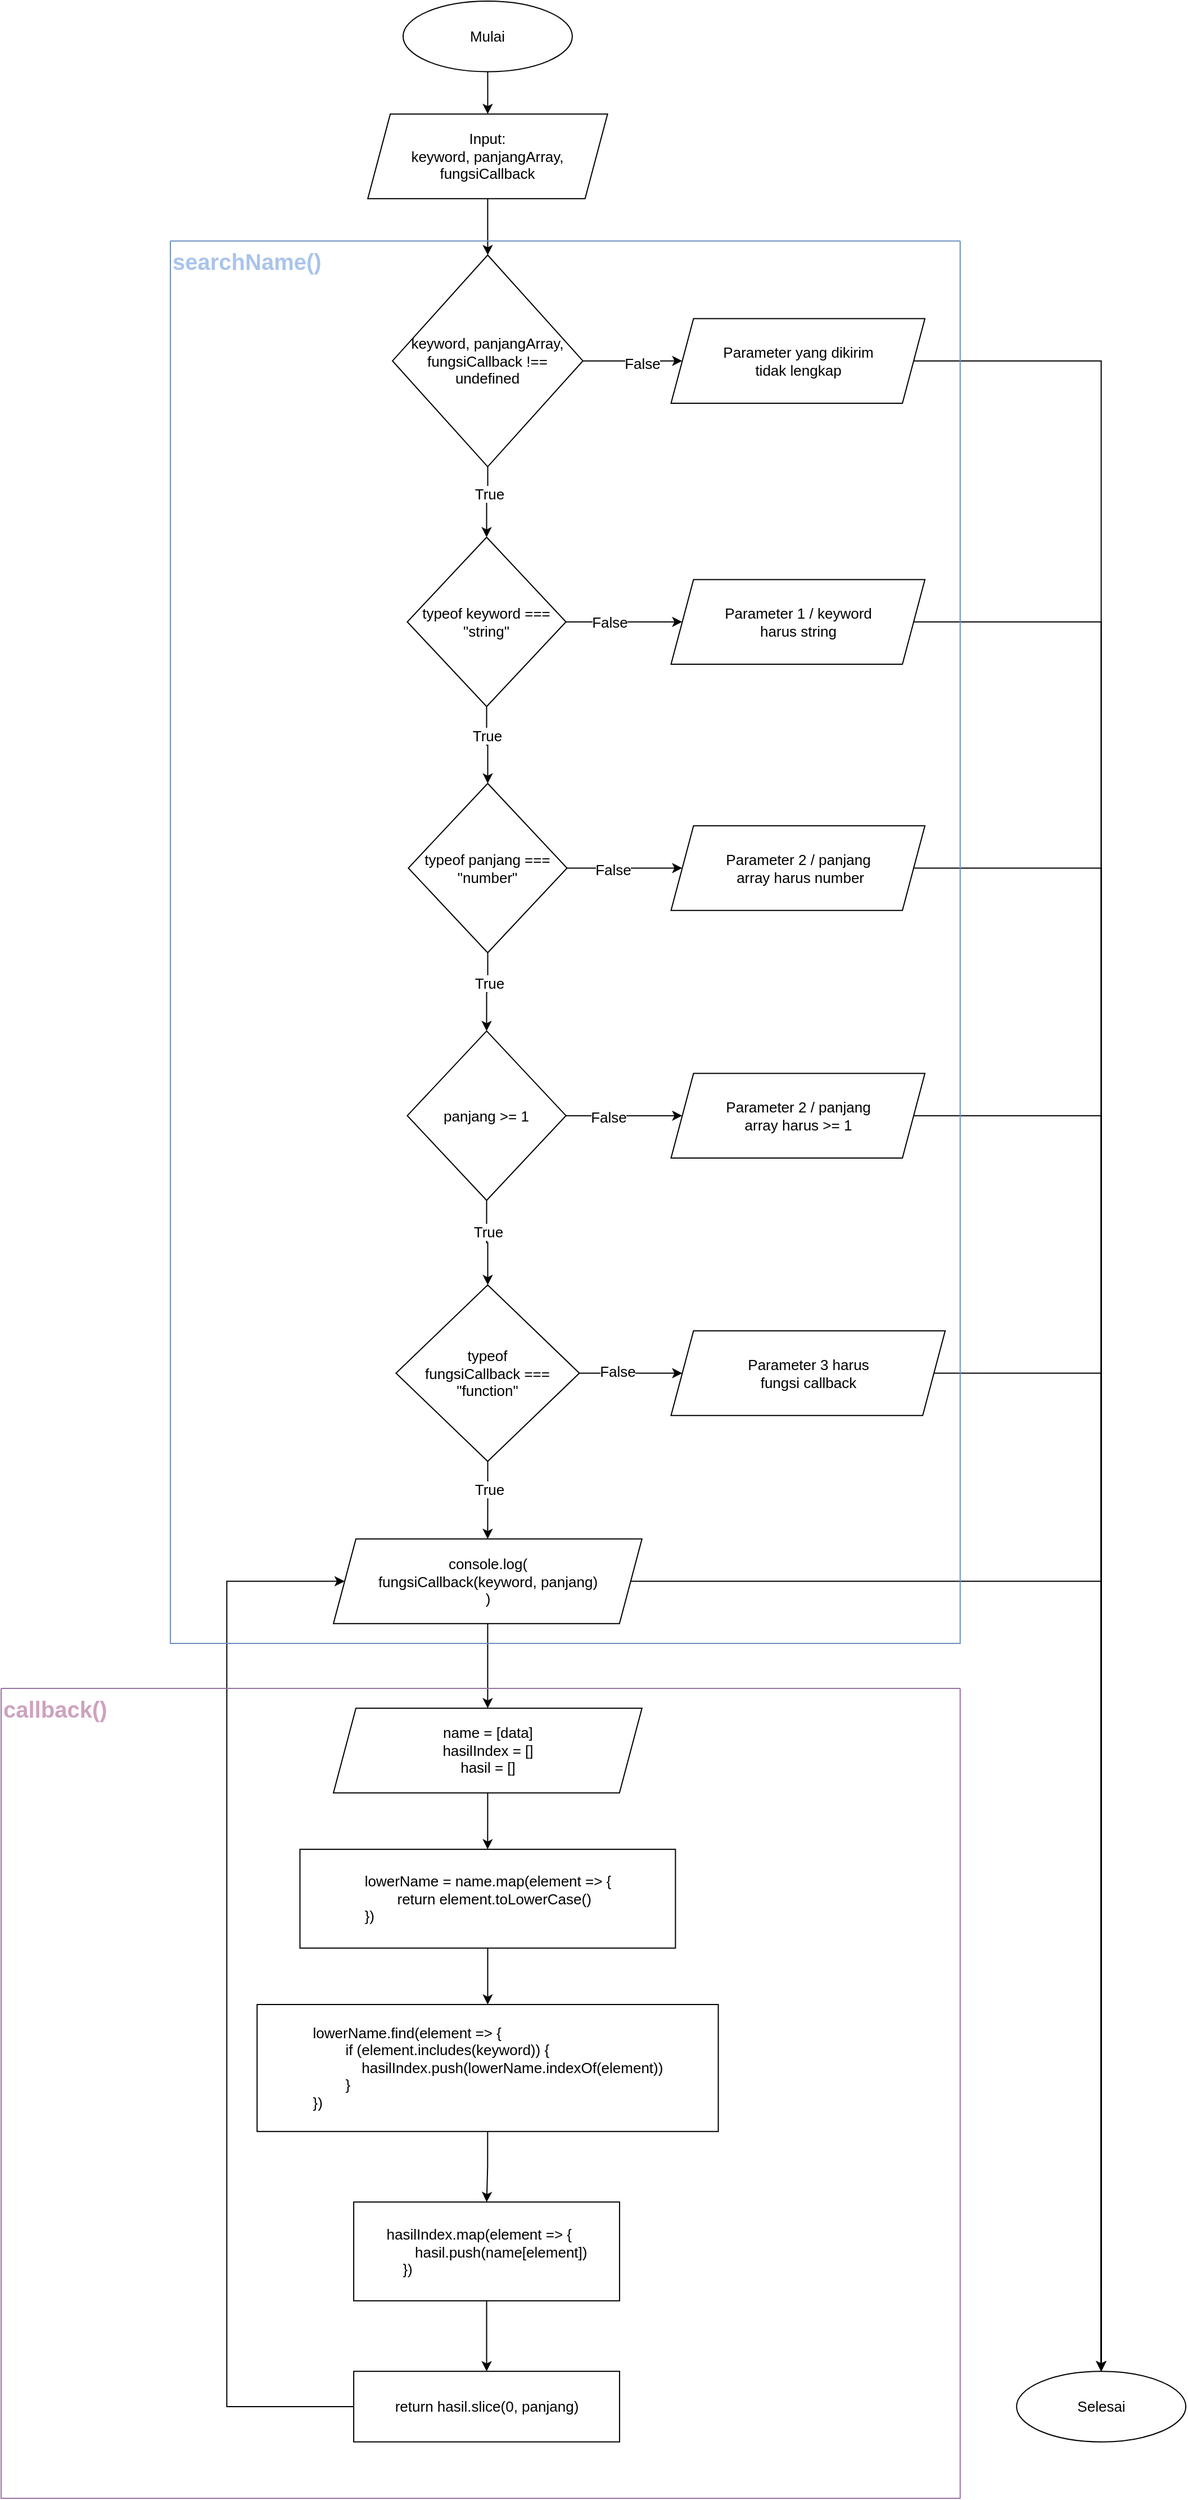 <mxfile version="19.0.0" type="device" pages="2"><diagram id="DayuyQ9ByThdvvIWZ6fd" name="Nomor 2"><mxGraphModel dx="1984" dy="632" grid="1" gridSize="10" guides="1" tooltips="1" connect="1" arrows="1" fold="1" page="1" pageScale="1" pageWidth="827" pageHeight="1169" math="0" shadow="0"><root><mxCell id="0"/><mxCell id="1" parent="0"/><mxCell id="Bf1DfDwuJEUKkJ63D54r-1" value="" style="group" vertex="1" connectable="0" parent="1"><mxGeometry x="-470" y="60" width="1053.56" height="2220" as="geometry"/></mxCell><mxCell id="AdH6UabaqpRHprRRO6tG-1" value="&lt;font style=&quot;font-size: 13px;&quot;&gt;Mulai&lt;/font&gt;" style="ellipse;whiteSpace=wrap;html=1;" parent="Bf1DfDwuJEUKkJ63D54r-1" vertex="1"><mxGeometry x="357.458" width="150.509" height="62.712" as="geometry"/></mxCell><mxCell id="oTrrwY2YBF57zT7VZL6C-1" value="&lt;font style=&quot;font-size: 13px;&quot;&gt;Input:&lt;br&gt;keyword, panjangArray, fungsiCallback&lt;/font&gt;" style="shape=parallelogram;perimeter=parallelogramPerimeter;whiteSpace=wrap;html=1;fixedSize=1;" vertex="1" parent="Bf1DfDwuJEUKkJ63D54r-1"><mxGeometry x="326.102" y="100.339" width="213.22" height="75.254" as="geometry"/></mxCell><mxCell id="oTrrwY2YBF57zT7VZL6C-2" style="edgeStyle=orthogonalEdgeStyle;rounded=0;orthogonalLoop=1;jettySize=auto;html=1;fontSize=13;" edge="1" parent="Bf1DfDwuJEUKkJ63D54r-1" source="AdH6UabaqpRHprRRO6tG-1" target="oTrrwY2YBF57zT7VZL6C-1"><mxGeometry relative="1" as="geometry"/></mxCell><mxCell id="oTrrwY2YBF57zT7VZL6C-3" value="&lt;span style=&quot;&quot;&gt;keyword, panjangArray, fungsiCallback !== undefined&lt;/span&gt;" style="rhombus;whiteSpace=wrap;html=1;fontSize=13;" vertex="1" parent="Bf1DfDwuJEUKkJ63D54r-1"><mxGeometry x="348.051" y="225.763" width="169.322" height="188.136" as="geometry"/></mxCell><mxCell id="oTrrwY2YBF57zT7VZL6C-4" style="edgeStyle=orthogonalEdgeStyle;rounded=0;orthogonalLoop=1;jettySize=auto;html=1;fontSize=13;" edge="1" parent="Bf1DfDwuJEUKkJ63D54r-1" source="oTrrwY2YBF57zT7VZL6C-1" target="oTrrwY2YBF57zT7VZL6C-3"><mxGeometry relative="1" as="geometry"/></mxCell><mxCell id="oTrrwY2YBF57zT7VZL6C-6" value="typeof keyword === &quot;string&quot;" style="rhombus;whiteSpace=wrap;html=1;fontSize=13;" vertex="1" parent="Bf1DfDwuJEUKkJ63D54r-1"><mxGeometry x="361.221" y="476.61" width="141.102" height="150.508" as="geometry"/></mxCell><mxCell id="oTrrwY2YBF57zT7VZL6C-10" style="edgeStyle=orthogonalEdgeStyle;rounded=0;orthogonalLoop=1;jettySize=auto;html=1;fontSize=13;" edge="1" parent="Bf1DfDwuJEUKkJ63D54r-1" source="oTrrwY2YBF57zT7VZL6C-3" target="oTrrwY2YBF57zT7VZL6C-6"><mxGeometry relative="1" as="geometry"/></mxCell><mxCell id="oTrrwY2YBF57zT7VZL6C-11" value="True" style="edgeLabel;html=1;align=center;verticalAlign=middle;resizable=0;points=[];fontSize=13;" vertex="1" connectable="0" parent="oTrrwY2YBF57zT7VZL6C-10"><mxGeometry x="-0.252" y="1" relative="1" as="geometry"><mxPoint as="offset"/></mxGeometry></mxCell><mxCell id="oTrrwY2YBF57zT7VZL6C-13" value="&lt;span style=&quot;font-size: 13px;&quot;&gt;Parameter yang dikirim&lt;br&gt;tidak lengkap&lt;/span&gt;" style="shape=parallelogram;perimeter=parallelogramPerimeter;whiteSpace=wrap;html=1;fixedSize=1;" vertex="1" parent="Bf1DfDwuJEUKkJ63D54r-1"><mxGeometry x="595.763" y="282.203" width="225.763" height="75.254" as="geometry"/></mxCell><mxCell id="oTrrwY2YBF57zT7VZL6C-33" style="edgeStyle=orthogonalEdgeStyle;rounded=0;orthogonalLoop=1;jettySize=auto;html=1;fontSize=13;" edge="1" parent="Bf1DfDwuJEUKkJ63D54r-1" source="oTrrwY2YBF57zT7VZL6C-3" target="oTrrwY2YBF57zT7VZL6C-13"><mxGeometry relative="1" as="geometry"/></mxCell><mxCell id="oTrrwY2YBF57zT7VZL6C-34" value="False" style="edgeLabel;html=1;align=center;verticalAlign=middle;resizable=0;points=[];fontSize=13;" vertex="1" connectable="0" parent="oTrrwY2YBF57zT7VZL6C-33"><mxGeometry x="0.173" y="-2" relative="1" as="geometry"><mxPoint as="offset"/></mxGeometry></mxCell><mxCell id="oTrrwY2YBF57zT7VZL6C-14" value="typeof panjang === &quot;number&quot;" style="rhombus;whiteSpace=wrap;html=1;fontSize=13;" vertex="1" parent="Bf1DfDwuJEUKkJ63D54r-1"><mxGeometry x="362.161" y="695.475" width="141.102" height="150.508" as="geometry"/></mxCell><mxCell id="oTrrwY2YBF57zT7VZL6C-15" style="edgeStyle=orthogonalEdgeStyle;rounded=0;orthogonalLoop=1;jettySize=auto;html=1;fontSize=13;" edge="1" parent="Bf1DfDwuJEUKkJ63D54r-1" source="oTrrwY2YBF57zT7VZL6C-6" target="oTrrwY2YBF57zT7VZL6C-14"><mxGeometry relative="1" as="geometry"/></mxCell><mxCell id="oTrrwY2YBF57zT7VZL6C-18" value="True" style="edgeLabel;html=1;align=center;verticalAlign=middle;resizable=0;points=[];fontSize=13;" vertex="1" connectable="0" parent="oTrrwY2YBF57zT7VZL6C-15"><mxGeometry x="-0.251" relative="1" as="geometry"><mxPoint as="offset"/></mxGeometry></mxCell><mxCell id="oTrrwY2YBF57zT7VZL6C-16" value="panjang &amp;gt;= 1" style="rhombus;whiteSpace=wrap;html=1;fontSize=13;" vertex="1" parent="Bf1DfDwuJEUKkJ63D54r-1"><mxGeometry x="361.221" y="915.593" width="141.102" height="150.508" as="geometry"/></mxCell><mxCell id="oTrrwY2YBF57zT7VZL6C-17" style="edgeStyle=orthogonalEdgeStyle;rounded=0;orthogonalLoop=1;jettySize=auto;html=1;fontSize=13;" edge="1" parent="Bf1DfDwuJEUKkJ63D54r-1" source="oTrrwY2YBF57zT7VZL6C-14" target="oTrrwY2YBF57zT7VZL6C-16"><mxGeometry relative="1" as="geometry"/></mxCell><mxCell id="oTrrwY2YBF57zT7VZL6C-19" value="True" style="edgeLabel;html=1;align=center;verticalAlign=middle;resizable=0;points=[];fontSize=13;" vertex="1" connectable="0" parent="oTrrwY2YBF57zT7VZL6C-17"><mxGeometry x="-0.25" y="1" relative="1" as="geometry"><mxPoint as="offset"/></mxGeometry></mxCell><mxCell id="oTrrwY2YBF57zT7VZL6C-20" value="typeof&lt;br&gt;fungsiCallback === &lt;br&gt;&quot;function&quot;" style="rhombus;whiteSpace=wrap;html=1;fontSize=13;" vertex="1" parent="Bf1DfDwuJEUKkJ63D54r-1"><mxGeometry x="351.187" y="1141.356" width="163.051" height="156.78" as="geometry"/></mxCell><mxCell id="oTrrwY2YBF57zT7VZL6C-21" style="edgeStyle=orthogonalEdgeStyle;rounded=0;orthogonalLoop=1;jettySize=auto;html=1;fontSize=13;" edge="1" parent="Bf1DfDwuJEUKkJ63D54r-1" source="oTrrwY2YBF57zT7VZL6C-16" target="oTrrwY2YBF57zT7VZL6C-20"><mxGeometry relative="1" as="geometry"/></mxCell><mxCell id="oTrrwY2YBF57zT7VZL6C-22" value="True" style="edgeLabel;html=1;align=center;verticalAlign=middle;resizable=0;points=[];fontSize=13;" vertex="1" connectable="0" parent="oTrrwY2YBF57zT7VZL6C-21"><mxGeometry x="-0.264" y="1" relative="1" as="geometry"><mxPoint as="offset"/></mxGeometry></mxCell><mxCell id="oTrrwY2YBF57zT7VZL6C-23" value="&lt;span style=&quot;font-size: 13px;&quot;&gt;Parameter 1 / keyword&lt;br&gt;harus string&lt;/span&gt;" style="shape=parallelogram;perimeter=parallelogramPerimeter;whiteSpace=wrap;html=1;fixedSize=1;" vertex="1" parent="Bf1DfDwuJEUKkJ63D54r-1"><mxGeometry x="595.763" y="514.237" width="225.763" height="75.254" as="geometry"/></mxCell><mxCell id="oTrrwY2YBF57zT7VZL6C-24" style="edgeStyle=orthogonalEdgeStyle;rounded=0;orthogonalLoop=1;jettySize=auto;html=1;entryX=0;entryY=0.5;entryDx=0;entryDy=0;fontSize=13;" edge="1" parent="Bf1DfDwuJEUKkJ63D54r-1" source="oTrrwY2YBF57zT7VZL6C-6" target="oTrrwY2YBF57zT7VZL6C-23"><mxGeometry relative="1" as="geometry"/></mxCell><mxCell id="oTrrwY2YBF57zT7VZL6C-29" value="False" style="edgeLabel;html=1;align=center;verticalAlign=middle;resizable=0;points=[];fontSize=13;" vertex="1" connectable="0" parent="oTrrwY2YBF57zT7VZL6C-24"><mxGeometry x="-0.256" relative="1" as="geometry"><mxPoint as="offset"/></mxGeometry></mxCell><mxCell id="oTrrwY2YBF57zT7VZL6C-25" value="&lt;span style=&quot;font-size: 13px;&quot;&gt;Parameter 2 / panjang&lt;br&gt;&amp;nbsp;array harus number&lt;/span&gt;" style="shape=parallelogram;perimeter=parallelogramPerimeter;whiteSpace=wrap;html=1;fixedSize=1;" vertex="1" parent="Bf1DfDwuJEUKkJ63D54r-1"><mxGeometry x="595.763" y="733.102" width="225.763" height="75.254" as="geometry"/></mxCell><mxCell id="oTrrwY2YBF57zT7VZL6C-26" style="edgeStyle=orthogonalEdgeStyle;rounded=0;orthogonalLoop=1;jettySize=auto;html=1;fontSize=13;" edge="1" parent="Bf1DfDwuJEUKkJ63D54r-1" source="oTrrwY2YBF57zT7VZL6C-14" target="oTrrwY2YBF57zT7VZL6C-25"><mxGeometry relative="1" as="geometry"/></mxCell><mxCell id="oTrrwY2YBF57zT7VZL6C-30" value="False" style="edgeLabel;html=1;align=center;verticalAlign=middle;resizable=0;points=[];fontSize=13;" vertex="1" connectable="0" parent="oTrrwY2YBF57zT7VZL6C-26"><mxGeometry x="-0.221" y="-1" relative="1" as="geometry"><mxPoint as="offset"/></mxGeometry></mxCell><mxCell id="oTrrwY2YBF57zT7VZL6C-27" value="&lt;span style=&quot;font-size: 13px;&quot;&gt;Parameter 2 / panjang &lt;br&gt;array harus &amp;gt;= 1&lt;/span&gt;" style="shape=parallelogram;perimeter=parallelogramPerimeter;whiteSpace=wrap;html=1;fixedSize=1;" vertex="1" parent="Bf1DfDwuJEUKkJ63D54r-1"><mxGeometry x="595.763" y="953.22" width="225.763" height="75.254" as="geometry"/></mxCell><mxCell id="oTrrwY2YBF57zT7VZL6C-28" style="edgeStyle=orthogonalEdgeStyle;rounded=0;orthogonalLoop=1;jettySize=auto;html=1;fontSize=13;" edge="1" parent="Bf1DfDwuJEUKkJ63D54r-1" source="oTrrwY2YBF57zT7VZL6C-16" target="oTrrwY2YBF57zT7VZL6C-27"><mxGeometry relative="1" as="geometry"/></mxCell><mxCell id="oTrrwY2YBF57zT7VZL6C-31" value="False" style="edgeLabel;html=1;align=center;verticalAlign=middle;resizable=0;points=[];fontSize=13;" vertex="1" connectable="0" parent="oTrrwY2YBF57zT7VZL6C-28"><mxGeometry x="-0.273" y="-1" relative="1" as="geometry"><mxPoint as="offset"/></mxGeometry></mxCell><mxCell id="oTrrwY2YBF57zT7VZL6C-47" value="&lt;span style=&quot;font-size: 13px;&quot;&gt;Parameter 3 harus &lt;br&gt;fungsi callback&lt;/span&gt;" style="shape=parallelogram;perimeter=parallelogramPerimeter;whiteSpace=wrap;html=1;fixedSize=1;" vertex="1" parent="Bf1DfDwuJEUKkJ63D54r-1"><mxGeometry x="595.763" y="1182.119" width="243.786" height="75.254" as="geometry"/></mxCell><mxCell id="oTrrwY2YBF57zT7VZL6C-50" style="edgeStyle=orthogonalEdgeStyle;rounded=0;orthogonalLoop=1;jettySize=auto;html=1;fontSize=20;fontColor=#A9C4EB;endArrow=classic;endFill=1;strokeWidth=1;" edge="1" parent="Bf1DfDwuJEUKkJ63D54r-1" source="oTrrwY2YBF57zT7VZL6C-20" target="oTrrwY2YBF57zT7VZL6C-47"><mxGeometry relative="1" as="geometry"/></mxCell><mxCell id="oTrrwY2YBF57zT7VZL6C-53" value="False" style="edgeLabel;html=1;align=center;verticalAlign=middle;resizable=0;points=[];fontSize=13;fontColor=#000000;" vertex="1" connectable="0" parent="oTrrwY2YBF57zT7VZL6C-50"><mxGeometry x="-0.253" y="2" relative="1" as="geometry"><mxPoint as="offset"/></mxGeometry></mxCell><mxCell id="oTrrwY2YBF57zT7VZL6C-51" value="&lt;span style=&quot;font-size: 13px;&quot;&gt;name = [data]&lt;br&gt;hasilIndex = []&lt;br&gt;hasil = []&lt;br&gt;&lt;/span&gt;" style="shape=parallelogram;perimeter=parallelogramPerimeter;whiteSpace=wrap;html=1;fixedSize=1;" vertex="1" parent="Bf1DfDwuJEUKkJ63D54r-1"><mxGeometry x="295.524" y="1517.627" width="274.365" height="75.254" as="geometry"/></mxCell><mxCell id="oTrrwY2YBF57zT7VZL6C-75" style="edgeStyle=orthogonalEdgeStyle;rounded=0;orthogonalLoop=1;jettySize=auto;html=1;fontSize=13;fontColor=#000000;endArrow=classic;endFill=1;strokeWidth=1;" edge="1" parent="Bf1DfDwuJEUKkJ63D54r-1" source="oTrrwY2YBF57zT7VZL6C-43" target="oTrrwY2YBF57zT7VZL6C-51"><mxGeometry relative="1" as="geometry"/></mxCell><mxCell id="oTrrwY2YBF57zT7VZL6C-43" value="&lt;span style=&quot;font-size: 13px;&quot;&gt;console.log(&lt;br&gt;fungsiCallback(keyword, panjang)&lt;br&gt;)&lt;br&gt;&lt;/span&gt;" style="shape=parallelogram;perimeter=parallelogramPerimeter;whiteSpace=wrap;html=1;fixedSize=1;" vertex="1" parent="Bf1DfDwuJEUKkJ63D54r-1"><mxGeometry x="295.524" y="1367.119" width="274.365" height="75.254" as="geometry"/></mxCell><mxCell id="oTrrwY2YBF57zT7VZL6C-54" style="edgeStyle=orthogonalEdgeStyle;rounded=0;orthogonalLoop=1;jettySize=auto;html=1;fontSize=13;fontColor=#000000;endArrow=classic;endFill=1;strokeWidth=1;" edge="1" parent="Bf1DfDwuJEUKkJ63D54r-1" source="oTrrwY2YBF57zT7VZL6C-20" target="oTrrwY2YBF57zT7VZL6C-43"><mxGeometry relative="1" as="geometry"/></mxCell><mxCell id="oTrrwY2YBF57zT7VZL6C-56" value="True" style="edgeLabel;html=1;align=center;verticalAlign=middle;resizable=0;points=[];fontSize=13;fontColor=#000000;" vertex="1" connectable="0" parent="oTrrwY2YBF57zT7VZL6C-54"><mxGeometry x="-0.273" y="1" relative="1" as="geometry"><mxPoint as="offset"/></mxGeometry></mxCell><mxCell id="oTrrwY2YBF57zT7VZL6C-58" value="&lt;div style=&quot;text-align: justify;&quot;&gt;&lt;div&gt;lowerName = name.map(element =&amp;gt; {&lt;/div&gt;&lt;div&gt;&amp;nbsp; &amp;nbsp; &amp;nbsp; &amp;nbsp; return element.toLowerCase()&lt;/div&gt;&lt;div&gt;})&lt;/div&gt;&lt;/div&gt;" style="rounded=0;whiteSpace=wrap;html=1;fontSize=13;fontColor=#000000;fillColor=none;" vertex="1" parent="Bf1DfDwuJEUKkJ63D54r-1"><mxGeometry x="265.748" y="1643.051" width="333.941" height="87.797" as="geometry"/></mxCell><mxCell id="oTrrwY2YBF57zT7VZL6C-59" style="edgeStyle=orthogonalEdgeStyle;rounded=0;orthogonalLoop=1;jettySize=auto;html=1;fontSize=13;fontColor=#000000;endArrow=classic;endFill=1;strokeWidth=1;" edge="1" parent="Bf1DfDwuJEUKkJ63D54r-1" source="oTrrwY2YBF57zT7VZL6C-51" target="oTrrwY2YBF57zT7VZL6C-58"><mxGeometry relative="1" as="geometry"/></mxCell><mxCell id="oTrrwY2YBF57zT7VZL6C-60" value="&lt;div style=&quot;text-align: justify;&quot;&gt;&lt;div&gt;lowerName.find(element =&amp;gt; {&lt;/div&gt;&lt;div&gt;&amp;nbsp; &amp;nbsp; &amp;nbsp; &amp;nbsp; if (element.includes(keyword)) {&lt;/div&gt;&lt;div&gt;&amp;nbsp; &amp;nbsp; &amp;nbsp; &amp;nbsp; &amp;nbsp; &amp;nbsp; hasilIndex.push(lowerName.indexOf(element))&lt;/div&gt;&lt;div&gt;&amp;nbsp; &amp;nbsp; &amp;nbsp; &amp;nbsp; }&lt;/div&gt;&lt;div&gt;&lt;span style=&quot;background-color: initial;&quot;&gt;})&lt;/span&gt;&lt;/div&gt;&lt;/div&gt;" style="rounded=0;whiteSpace=wrap;html=1;fontSize=13;fontColor=#000000;fillColor=none;" vertex="1" parent="Bf1DfDwuJEUKkJ63D54r-1"><mxGeometry x="227.644" y="1781.017" width="410.136" height="112.881" as="geometry"/></mxCell><mxCell id="oTrrwY2YBF57zT7VZL6C-61" style="edgeStyle=orthogonalEdgeStyle;rounded=0;orthogonalLoop=1;jettySize=auto;html=1;fontSize=13;fontColor=#000000;endArrow=classic;endFill=1;strokeWidth=1;" edge="1" parent="Bf1DfDwuJEUKkJ63D54r-1" source="oTrrwY2YBF57zT7VZL6C-58" target="oTrrwY2YBF57zT7VZL6C-60"><mxGeometry relative="1" as="geometry"/></mxCell><mxCell id="oTrrwY2YBF57zT7VZL6C-62" value="&lt;div style=&quot;text-align: justify;&quot;&gt;&lt;div&gt;hasilIndex.map(element =&amp;gt; {&lt;/div&gt;&lt;div&gt;&amp;nbsp; &amp;nbsp; &amp;nbsp; &amp;nbsp;&lt;span style=&quot;background-color: initial;&quot;&gt;hasil.push(name[element])&lt;/span&gt;&lt;/div&gt;&lt;div&gt;&amp;nbsp; &amp;nbsp; })&lt;/div&gt;&lt;/div&gt;" style="rounded=0;whiteSpace=wrap;html=1;fontSize=13;fontColor=#000000;fillColor=none;" vertex="1" parent="Bf1DfDwuJEUKkJ63D54r-1"><mxGeometry x="313.56" y="1956.61" width="236.411" height="87.797" as="geometry"/></mxCell><mxCell id="oTrrwY2YBF57zT7VZL6C-63" style="edgeStyle=orthogonalEdgeStyle;rounded=0;orthogonalLoop=1;jettySize=auto;html=1;fontSize=13;fontColor=#000000;endArrow=classic;endFill=1;strokeWidth=1;" edge="1" parent="Bf1DfDwuJEUKkJ63D54r-1" source="oTrrwY2YBF57zT7VZL6C-60" target="oTrrwY2YBF57zT7VZL6C-62"><mxGeometry relative="1" as="geometry"/></mxCell><mxCell id="oTrrwY2YBF57zT7VZL6C-77" style="edgeStyle=orthogonalEdgeStyle;rounded=0;orthogonalLoop=1;jettySize=auto;html=1;entryX=0;entryY=0.5;entryDx=0;entryDy=0;fontSize=13;fontColor=#000000;endArrow=classic;endFill=1;strokeWidth=1;" edge="1" parent="Bf1DfDwuJEUKkJ63D54r-1" source="oTrrwY2YBF57zT7VZL6C-64" target="oTrrwY2YBF57zT7VZL6C-43"><mxGeometry relative="1" as="geometry"><Array as="points"><mxPoint x="200.678" y="2138.475"/><mxPoint x="200.678" y="1404.746"/></Array></mxGeometry></mxCell><mxCell id="oTrrwY2YBF57zT7VZL6C-64" value="&lt;div style=&quot;text-align: justify;&quot;&gt;return hasil.slice(0, panjang)&lt;br&gt;&lt;/div&gt;" style="rounded=0;whiteSpace=wrap;html=1;fontSize=13;fontColor=#000000;fillColor=none;" vertex="1" parent="Bf1DfDwuJEUKkJ63D54r-1"><mxGeometry x="313.56" y="2107.119" width="236.411" height="62.712" as="geometry"/></mxCell><mxCell id="oTrrwY2YBF57zT7VZL6C-65" style="edgeStyle=orthogonalEdgeStyle;rounded=0;orthogonalLoop=1;jettySize=auto;html=1;fontSize=13;fontColor=#000000;endArrow=classic;endFill=1;strokeWidth=1;" edge="1" parent="Bf1DfDwuJEUKkJ63D54r-1" source="oTrrwY2YBF57zT7VZL6C-62" target="oTrrwY2YBF57zT7VZL6C-64"><mxGeometry relative="1" as="geometry"/></mxCell><mxCell id="oTrrwY2YBF57zT7VZL6C-78" value="&lt;font style=&quot;font-size: 13px;&quot;&gt;Selesai&lt;/font&gt;" style="ellipse;whiteSpace=wrap;html=1;" vertex="1" parent="Bf1DfDwuJEUKkJ63D54r-1"><mxGeometry x="903.051" y="2107.119" width="150.509" height="62.712" as="geometry"/></mxCell><mxCell id="oTrrwY2YBF57zT7VZL6C-67" style="edgeStyle=orthogonalEdgeStyle;rounded=0;orthogonalLoop=1;jettySize=auto;html=1;fontSize=13;fontColor=#000000;endArrow=classic;endFill=1;strokeWidth=1;entryX=0.5;entryY=0;entryDx=0;entryDy=0;" edge="1" parent="Bf1DfDwuJEUKkJ63D54r-1" source="oTrrwY2YBF57zT7VZL6C-13" target="oTrrwY2YBF57zT7VZL6C-78"><mxGeometry relative="1" as="geometry"><mxPoint x="953.221" y="319.831" as="targetPoint"/></mxGeometry></mxCell><mxCell id="oTrrwY2YBF57zT7VZL6C-68" style="edgeStyle=orthogonalEdgeStyle;rounded=0;orthogonalLoop=1;jettySize=auto;html=1;fontSize=13;fontColor=#000000;endArrow=classic;endFill=1;strokeWidth=1;entryX=0.5;entryY=0;entryDx=0;entryDy=0;" edge="1" parent="Bf1DfDwuJEUKkJ63D54r-1" source="oTrrwY2YBF57zT7VZL6C-23" target="oTrrwY2YBF57zT7VZL6C-78"><mxGeometry relative="1" as="geometry"><mxPoint x="953.221" y="551.864" as="targetPoint"/></mxGeometry></mxCell><mxCell id="oTrrwY2YBF57zT7VZL6C-69" style="edgeStyle=orthogonalEdgeStyle;rounded=0;orthogonalLoop=1;jettySize=auto;html=1;fontSize=13;fontColor=#000000;endArrow=classic;endFill=1;strokeWidth=1;" edge="1" parent="Bf1DfDwuJEUKkJ63D54r-1" source="oTrrwY2YBF57zT7VZL6C-25" target="oTrrwY2YBF57zT7VZL6C-78"><mxGeometry relative="1" as="geometry"><mxPoint x="953.221" y="770.729" as="targetPoint"/></mxGeometry></mxCell><mxCell id="oTrrwY2YBF57zT7VZL6C-70" style="edgeStyle=orthogonalEdgeStyle;rounded=0;orthogonalLoop=1;jettySize=auto;html=1;fontSize=13;fontColor=#000000;endArrow=classic;endFill=1;strokeWidth=1;entryX=0.5;entryY=0;entryDx=0;entryDy=0;" edge="1" parent="Bf1DfDwuJEUKkJ63D54r-1" source="oTrrwY2YBF57zT7VZL6C-27" target="oTrrwY2YBF57zT7VZL6C-78"><mxGeometry relative="1" as="geometry"><mxPoint x="953.221" y="990.847" as="targetPoint"/></mxGeometry></mxCell><mxCell id="oTrrwY2YBF57zT7VZL6C-72" style="edgeStyle=orthogonalEdgeStyle;rounded=0;orthogonalLoop=1;jettySize=auto;html=1;fontSize=13;fontColor=#000000;endArrow=classic;endFill=1;strokeWidth=1;entryX=0.5;entryY=0;entryDx=0;entryDy=0;" edge="1" parent="Bf1DfDwuJEUKkJ63D54r-1" source="oTrrwY2YBF57zT7VZL6C-47" target="oTrrwY2YBF57zT7VZL6C-78"><mxGeometry relative="1" as="geometry"><mxPoint x="953.221" y="1219.746" as="targetPoint"/></mxGeometry></mxCell><mxCell id="oTrrwY2YBF57zT7VZL6C-79" style="edgeStyle=orthogonalEdgeStyle;rounded=0;orthogonalLoop=1;jettySize=auto;html=1;fontSize=13;fontColor=#000000;endArrow=classic;endFill=1;strokeWidth=1;" edge="1" parent="Bf1DfDwuJEUKkJ63D54r-1" source="oTrrwY2YBF57zT7VZL6C-43" target="oTrrwY2YBF57zT7VZL6C-78"><mxGeometry relative="1" as="geometry"/></mxCell><mxCell id="oTrrwY2YBF57zT7VZL6C-80" value="searchName()" style="swimlane;startSize=0;fontSize=20;fillColor=#dae8fc;strokeColor=#6c8ebf;fontColor=#A9C4EB;spacing=2;verticalAlign=top;align=left;" vertex="1" parent="Bf1DfDwuJEUKkJ63D54r-1"><mxGeometry x="150.51" y="213.22" width="702.37" height="1246.78" as="geometry"/></mxCell><mxCell id="oTrrwY2YBF57zT7VZL6C-46" value="callback()" style="swimlane;startSize=0;fontSize=20;fillColor=#e1d5e7;strokeColor=#9673a6;spacing=2;verticalAlign=top;align=left;fontColor=#CDA2BE;" vertex="1" parent="Bf1DfDwuJEUKkJ63D54r-1"><mxGeometry y="1500" width="852.88" height="720" as="geometry"/></mxCell></root></mxGraphModel></diagram><diagram id="5Ck-yYhGc7dojS2TS2hy" name="Nomor 3"><mxGraphModel dx="5167" dy="2370" grid="1" gridSize="10" guides="1" tooltips="1" connect="1" arrows="1" fold="1" page="1" pageScale="1" pageWidth="827" pageHeight="1169" math="0" shadow="0"><root><mxCell id="0"/><mxCell id="1" parent="0"/><mxCell id="jSleFebZ6b2-CYT8Okm5-2" value="" style="group" vertex="1" connectable="0" parent="1"><mxGeometry x="-390" y="30" width="832.53" height="2240" as="geometry"/></mxCell><mxCell id="ZoagugPxw8d_tamrfeyS-2" value="&lt;font style=&quot;font-size: 13px;&quot;&gt;Mulai&lt;/font&gt;" style="ellipse;whiteSpace=wrap;html=1;" vertex="1" parent="jSleFebZ6b2-CYT8Okm5-2"><mxGeometry x="163.388" width="155.917" height="64.965" as="geometry"/></mxCell><mxCell id="ZoagugPxw8d_tamrfeyS-4" value="&lt;font style=&quot;font-size: 13px;&quot;&gt;Input:&lt;br&gt;nilaiAwal, nilaiAkhir, dataArray&lt;/font&gt;" style="shape=parallelogram;perimeter=parallelogramPerimeter;whiteSpace=wrap;html=1;fixedSize=1;" vertex="1" parent="jSleFebZ6b2-CYT8Okm5-2"><mxGeometry x="130.905" y="103.944" width="220.882" height="77.958" as="geometry"/></mxCell><mxCell id="ZoagugPxw8d_tamrfeyS-1" style="edgeStyle=orthogonalEdgeStyle;rounded=0;orthogonalLoop=1;jettySize=auto;html=1;fontSize=13;" edge="1" parent="jSleFebZ6b2-CYT8Okm5-2" source="ZoagugPxw8d_tamrfeyS-2" target="ZoagugPxw8d_tamrfeyS-4"><mxGeometry relative="1" as="geometry"/></mxCell><mxCell id="ZoagugPxw8d_tamrfeyS-9" value="&lt;span style=&quot;&quot;&gt;nilaiAwal,&lt;br&gt;nilaiAkhir, dataArray !== undefined&lt;/span&gt;" style="rhombus;whiteSpace=wrap;html=1;fontSize=13;" vertex="1" parent="jSleFebZ6b2-CYT8Okm5-2"><mxGeometry x="153.643" y="233.875" width="175.406" height="194.896" as="geometry"/></mxCell><mxCell id="ZoagugPxw8d_tamrfeyS-3" style="edgeStyle=orthogonalEdgeStyle;rounded=0;orthogonalLoop=1;jettySize=auto;html=1;fontSize=13;" edge="1" parent="jSleFebZ6b2-CYT8Okm5-2" source="ZoagugPxw8d_tamrfeyS-4" target="ZoagugPxw8d_tamrfeyS-9"><mxGeometry relative="1" as="geometry"/></mxCell><mxCell id="ZoagugPxw8d_tamrfeyS-16" value="&lt;span style=&quot;font-size: 13px;&quot;&gt;Parameter yang dikirim&lt;br&gt;tidak lengkap&lt;/span&gt;" style="shape=parallelogram;perimeter=parallelogramPerimeter;whiteSpace=wrap;html=1;fixedSize=1;" vertex="1" parent="jSleFebZ6b2-CYT8Okm5-2"><mxGeometry x="467.75" y="292.343" width="233.875" height="77.958" as="geometry"/></mxCell><mxCell id="ZoagugPxw8d_tamrfeyS-7" style="edgeStyle=orthogonalEdgeStyle;rounded=0;orthogonalLoop=1;jettySize=auto;html=1;fontSize=13;" edge="1" parent="jSleFebZ6b2-CYT8Okm5-2" source="ZoagugPxw8d_tamrfeyS-9" target="ZoagugPxw8d_tamrfeyS-16"><mxGeometry relative="1" as="geometry"/></mxCell><mxCell id="ZoagugPxw8d_tamrfeyS-8" value="False" style="edgeLabel;html=1;align=center;verticalAlign=middle;resizable=0;points=[];fontSize=13;" vertex="1" connectable="0" parent="ZoagugPxw8d_tamrfeyS-7"><mxGeometry x="0.173" y="-2" relative="1" as="geometry"><mxPoint as="offset"/></mxGeometry></mxCell><mxCell id="ZoagugPxw8d_tamrfeyS-21" value="typeof (nilaiAwal,&lt;br&gt;nilaiAkhir) &lt;br&gt;=== &quot;number&quot; &lt;br&gt;&amp;amp;&amp;amp; Array.isArray(dataArray)&lt;br&gt;&amp;nbsp;=== &lt;br&gt;true)" style="rhombus;whiteSpace=wrap;html=1;fontSize=13;" vertex="1" parent="jSleFebZ6b2-CYT8Okm5-2"><mxGeometry x="118.003" y="636.659" width="246.699" height="242.645" as="geometry"/></mxCell><mxCell id="ZoagugPxw8d_tamrfeyS-26" value="lenArray &amp;gt; 5" style="rhombus;whiteSpace=wrap;html=1;fontSize=13;" vertex="1" parent="jSleFebZ6b2-CYT8Okm5-2"><mxGeometry x="167.286" y="948.492" width="146.172" height="155.916" as="geometry"/></mxCell><mxCell id="ZoagugPxw8d_tamrfeyS-17" style="edgeStyle=orthogonalEdgeStyle;rounded=0;orthogonalLoop=1;jettySize=auto;html=1;fontSize=13;" edge="1" parent="jSleFebZ6b2-CYT8Okm5-2" source="ZoagugPxw8d_tamrfeyS-21" target="ZoagugPxw8d_tamrfeyS-26"><mxGeometry relative="1" as="geometry"/></mxCell><mxCell id="ZoagugPxw8d_tamrfeyS-18" value="True" style="edgeLabel;html=1;align=center;verticalAlign=middle;resizable=0;points=[];fontSize=13;" vertex="1" connectable="0" parent="ZoagugPxw8d_tamrfeyS-17"><mxGeometry x="-0.25" y="1" relative="1" as="geometry"><mxPoint as="offset"/></mxGeometry></mxCell><mxCell id="ZoagugPxw8d_tamrfeyS-31" value="nilaiAwal &amp;lt; nilaiAkhir" style="rhombus;whiteSpace=wrap;html=1;fontSize=13;" vertex="1" parent="jSleFebZ6b2-CYT8Okm5-2"><mxGeometry x="150.408" y="1169.374" width="181.903" height="175.406" as="geometry"/></mxCell><mxCell id="ZoagugPxw8d_tamrfeyS-22" style="edgeStyle=orthogonalEdgeStyle;rounded=0;orthogonalLoop=1;jettySize=auto;html=1;fontSize=13;" edge="1" parent="jSleFebZ6b2-CYT8Okm5-2" source="ZoagugPxw8d_tamrfeyS-26" target="ZoagugPxw8d_tamrfeyS-31"><mxGeometry relative="1" as="geometry"/></mxCell><mxCell id="ZoagugPxw8d_tamrfeyS-23" value="True" style="edgeLabel;html=1;align=center;verticalAlign=middle;resizable=0;points=[];fontSize=13;" vertex="1" connectable="0" parent="ZoagugPxw8d_tamrfeyS-22"><mxGeometry x="-0.264" y="1" relative="1" as="geometry"><mxPoint as="offset"/></mxGeometry></mxCell><mxCell id="ZoagugPxw8d_tamrfeyS-93" style="edgeStyle=orthogonalEdgeStyle;rounded=0;orthogonalLoop=1;jettySize=auto;html=1;fontSize=13;fontColor=#000000;endArrow=classic;endFill=1;strokeWidth=1;" edge="1" parent="jSleFebZ6b2-CYT8Okm5-2" source="ZoagugPxw8d_tamrfeyS-35"><mxGeometry relative="1" as="geometry"><mxPoint x="754.572" y="2185.429" as="targetPoint"/></mxGeometry></mxCell><mxCell id="ZoagugPxw8d_tamrfeyS-35" value="&lt;span style=&quot;font-size: 13px;&quot;&gt;seleksiNilai(number, number, [array])&lt;/span&gt;" style="shape=parallelogram;perimeter=parallelogramPerimeter;whiteSpace=wrap;html=1;fixedSize=1;" vertex="1" parent="jSleFebZ6b2-CYT8Okm5-2"><mxGeometry x="453.782" y="719.009" width="261.81" height="77.958" as="geometry"/></mxCell><mxCell id="ZoagugPxw8d_tamrfeyS-19" style="edgeStyle=orthogonalEdgeStyle;rounded=0;orthogonalLoop=1;jettySize=auto;html=1;fontSize=13;" edge="1" parent="jSleFebZ6b2-CYT8Okm5-2" source="ZoagugPxw8d_tamrfeyS-21" target="ZoagugPxw8d_tamrfeyS-35"><mxGeometry relative="1" as="geometry"/></mxCell><mxCell id="ZoagugPxw8d_tamrfeyS-20" value="False" style="edgeLabel;html=1;align=center;verticalAlign=middle;resizable=0;points=[];fontSize=13;" vertex="1" connectable="0" parent="ZoagugPxw8d_tamrfeyS-19"><mxGeometry x="-0.221" y="-1" relative="1" as="geometry"><mxPoint as="offset"/></mxGeometry></mxCell><mxCell id="ZoagugPxw8d_tamrfeyS-37" value="&lt;span style=&quot;font-size: 13px;&quot;&gt;isi array yang dikirim &lt;br&gt;harus &amp;gt; 5&lt;/span&gt;" style="shape=parallelogram;perimeter=parallelogramPerimeter;whiteSpace=wrap;html=1;fixedSize=1;" vertex="1" parent="jSleFebZ6b2-CYT8Okm5-2"><mxGeometry x="410.256" y="987.471" width="233.875" height="77.958" as="geometry"/></mxCell><mxCell id="ZoagugPxw8d_tamrfeyS-24" style="edgeStyle=orthogonalEdgeStyle;rounded=0;orthogonalLoop=1;jettySize=auto;html=1;fontSize=13;" edge="1" parent="jSleFebZ6b2-CYT8Okm5-2" source="ZoagugPxw8d_tamrfeyS-26" target="ZoagugPxw8d_tamrfeyS-37"><mxGeometry relative="1" as="geometry"/></mxCell><mxCell id="ZoagugPxw8d_tamrfeyS-25" value="False" style="edgeLabel;html=1;align=center;verticalAlign=middle;resizable=0;points=[];fontSize=13;" vertex="1" connectable="0" parent="ZoagugPxw8d_tamrfeyS-24"><mxGeometry x="-0.273" y="-1" relative="1" as="geometry"><mxPoint as="offset"/></mxGeometry></mxCell><mxCell id="ZoagugPxw8d_tamrfeyS-39" value="&lt;span style=&quot;font-size: 13px;&quot;&gt;nilaiAkhir harus lebih&lt;br&gt;&amp;nbsp;besar dari nilaiAwal&lt;/span&gt;" style="shape=parallelogram;perimeter=parallelogramPerimeter;whiteSpace=wrap;html=1;fixedSize=1;" vertex="1" parent="jSleFebZ6b2-CYT8Okm5-2"><mxGeometry x="442.258" y="1218.097" width="252.546" height="77.958" as="geometry"/></mxCell><mxCell id="ZoagugPxw8d_tamrfeyS-27" style="edgeStyle=orthogonalEdgeStyle;rounded=0;orthogonalLoop=1;jettySize=auto;html=1;fontSize=20;fontColor=#A9C4EB;endArrow=classic;endFill=1;strokeWidth=1;" edge="1" parent="jSleFebZ6b2-CYT8Okm5-2" source="ZoagugPxw8d_tamrfeyS-31" target="ZoagugPxw8d_tamrfeyS-39"><mxGeometry relative="1" as="geometry"/></mxCell><mxCell id="ZoagugPxw8d_tamrfeyS-28" value="False" style="edgeLabel;html=1;align=center;verticalAlign=middle;resizable=0;points=[];fontSize=13;fontColor=#000000;" vertex="1" connectable="0" parent="ZoagugPxw8d_tamrfeyS-27"><mxGeometry x="-0.253" y="2" relative="1" as="geometry"><mxPoint as="offset"/></mxGeometry></mxCell><mxCell id="ZoagugPxw8d_tamrfeyS-62" style="edgeStyle=orthogonalEdgeStyle;rounded=0;orthogonalLoop=1;jettySize=auto;html=1;fontSize=13;fontColor=#000000;endArrow=classic;endFill=1;strokeWidth=1;" edge="1" parent="jSleFebZ6b2-CYT8Okm5-2" source="ZoagugPxw8d_tamrfeyS-59" target="ZoagugPxw8d_tamrfeyS-21"><mxGeometry relative="1" as="geometry"/></mxCell><mxCell id="ZoagugPxw8d_tamrfeyS-59" value="&lt;div&gt;&lt;span style=&quot;font-size: 13px;&quot;&gt;lenArray = dataArray.length&lt;/span&gt;&lt;/div&gt;&lt;div&gt;&lt;span style=&quot;font-size: 13px;&quot;&gt;let hasil = []&lt;/span&gt;&lt;/div&gt;&lt;div style=&quot;&quot;&gt;&lt;span style=&quot;font-size: 13px;&quot;&gt;let counter = 0&lt;/span&gt;&lt;/div&gt;" style="shape=parallelogram;perimeter=parallelogramPerimeter;whiteSpace=wrap;html=1;fixedSize=1;align=center;" vertex="1" parent="jSleFebZ6b2-CYT8Okm5-2"><mxGeometry x="110.935" y="506.729" width="260.836" height="77.958" as="geometry"/></mxCell><mxCell id="ZoagugPxw8d_tamrfeyS-60" style="edgeStyle=orthogonalEdgeStyle;rounded=0;orthogonalLoop=1;jettySize=auto;html=1;fontSize=13;fontColor=#CDA2BE;endArrow=classic;endFill=1;strokeWidth=1;" edge="1" parent="jSleFebZ6b2-CYT8Okm5-2" source="ZoagugPxw8d_tamrfeyS-9" target="ZoagugPxw8d_tamrfeyS-59"><mxGeometry relative="1" as="geometry"/></mxCell><mxCell id="ZoagugPxw8d_tamrfeyS-61" value="&lt;font color=&quot;#000000&quot;&gt;True&lt;/font&gt;" style="edgeLabel;html=1;align=center;verticalAlign=middle;resizable=0;points=[];fontSize=13;fontColor=#CDA2BE;" vertex="1" connectable="0" parent="ZoagugPxw8d_tamrfeyS-60"><mxGeometry x="-0.267" relative="1" as="geometry"><mxPoint as="offset"/></mxGeometry></mxCell><mxCell id="ZoagugPxw8d_tamrfeyS-63" value="&lt;div style=&quot;text-align: justify;&quot;&gt;&lt;div&gt;dataArray.sort(function (a, b) { return a - b }).map(element =&amp;gt; {&lt;/div&gt;&lt;div&gt;&lt;span style=&quot;background-color: initial;&quot;&gt;&lt;span style=&quot;white-space: pre;&quot;&gt;&#9;&lt;/span&gt;if (typeof element !== &quot;number&quot;) {&lt;/span&gt;&lt;/div&gt;&lt;div&gt;&lt;span style=&quot;background-color: initial;&quot;&gt;&lt;span style=&quot;white-space: pre;&quot;&gt;&#9;&lt;/span&gt;&lt;span style=&quot;white-space: pre;&quot;&gt;&#9;&lt;/span&gt;counter += 1&lt;/span&gt;&lt;/div&gt;&lt;div&gt;&lt;span style=&quot;background-color: initial;&quot;&gt;&lt;span style=&quot;white-space: pre;&quot;&gt;&#9;&lt;/span&gt;} else {&lt;/span&gt;&lt;/div&gt;&lt;div&gt;&lt;span style=&quot;background-color: initial;&quot;&gt;&lt;span style=&quot;white-space: pre;&quot;&gt;&#9;&lt;/span&gt;&lt;span style=&quot;white-space: pre;&quot;&gt;&#9;&lt;/span&gt;if (element &amp;gt; nilaiAwal &amp;amp;&amp;amp; element &amp;lt; nilaiAkhir) {&lt;/span&gt;&lt;/div&gt;&lt;div&gt;&lt;span style=&quot;background-color: initial;&quot;&gt;&lt;span style=&quot;white-space: pre;&quot;&gt;&#9;&lt;/span&gt;&lt;span style=&quot;white-space: pre;&quot;&gt;&#9;&lt;/span&gt;&lt;span style=&quot;white-space: pre;&quot;&gt;&#9;&lt;/span&gt;hasil.push(element)&lt;/span&gt;&lt;/div&gt;&lt;div&gt;&lt;span style=&quot;background-color: initial;&quot;&gt;&lt;span style=&quot;white-space: pre;&quot;&gt;&#9;&lt;/span&gt;&lt;span style=&quot;white-space: pre;&quot;&gt;&#9;&lt;/span&gt;}&lt;/span&gt;&lt;/div&gt;&lt;div&gt;&lt;span style=&quot;background-color: initial;&quot;&gt;&lt;span style=&quot;white-space: pre;&quot;&gt;&#9;&lt;/span&gt;}&lt;/span&gt;&lt;/div&gt;&lt;div&gt;})&lt;/div&gt;&lt;/div&gt;" style="rounded=0;whiteSpace=wrap;html=1;fontSize=13;fontColor=#000000;fillColor=none;" vertex="1" parent="jSleFebZ6b2-CYT8Okm5-2"><mxGeometry y="1442.227" width="480.743" height="194.896" as="geometry"/></mxCell><mxCell id="ZoagugPxw8d_tamrfeyS-29" style="edgeStyle=orthogonalEdgeStyle;rounded=0;orthogonalLoop=1;jettySize=auto;html=1;fontSize=13;fontColor=#000000;endArrow=classic;endFill=1;strokeWidth=1;" edge="1" parent="jSleFebZ6b2-CYT8Okm5-2" source="ZoagugPxw8d_tamrfeyS-31" target="ZoagugPxw8d_tamrfeyS-63"><mxGeometry relative="1" as="geometry"><mxPoint x="241.359" y="1416.241" as="targetPoint"/></mxGeometry></mxCell><mxCell id="ZoagugPxw8d_tamrfeyS-30" value="True" style="edgeLabel;html=1;align=center;verticalAlign=middle;resizable=0;points=[];fontSize=13;fontColor=#000000;" vertex="1" connectable="0" parent="ZoagugPxw8d_tamrfeyS-29"><mxGeometry x="-0.273" y="1" relative="1" as="geometry"><mxPoint as="offset"/></mxGeometry></mxCell><mxCell id="ZoagugPxw8d_tamrfeyS-73" value="hasil.length&lt;br&gt;!= 0" style="rhombus;whiteSpace=wrap;html=1;fontSize=13;" vertex="1" parent="jSleFebZ6b2-CYT8Okm5-2"><mxGeometry x="166.142" y="1728.074" width="150.395" height="142.923" as="geometry"/></mxCell><mxCell id="ZoagugPxw8d_tamrfeyS-74" style="edgeStyle=orthogonalEdgeStyle;rounded=0;orthogonalLoop=1;jettySize=auto;html=1;fontSize=13;fontColor=#000000;endArrow=classic;endFill=1;strokeWidth=1;" edge="1" parent="jSleFebZ6b2-CYT8Okm5-2" source="ZoagugPxw8d_tamrfeyS-63" target="ZoagugPxw8d_tamrfeyS-73"><mxGeometry relative="1" as="geometry"/></mxCell><mxCell id="ZoagugPxw8d_tamrfeyS-76" value="counter != 0" style="rhombus;whiteSpace=wrap;html=1;fontSize=13;" vertex="1" parent="jSleFebZ6b2-CYT8Okm5-2"><mxGeometry x="165.181" y="1935.963" width="150.395" height="142.923" as="geometry"/></mxCell><mxCell id="ZoagugPxw8d_tamrfeyS-77" style="edgeStyle=orthogonalEdgeStyle;rounded=0;orthogonalLoop=1;jettySize=auto;html=1;fontSize=13;fontColor=#000000;endArrow=classic;endFill=1;strokeWidth=1;" edge="1" parent="jSleFebZ6b2-CYT8Okm5-2" source="ZoagugPxw8d_tamrfeyS-73" target="ZoagugPxw8d_tamrfeyS-76"><mxGeometry relative="1" as="geometry"/></mxCell><mxCell id="ZoagugPxw8d_tamrfeyS-80" value="True" style="edgeLabel;html=1;align=center;verticalAlign=middle;resizable=0;points=[];fontSize=13;fontColor=#000000;" vertex="1" connectable="0" parent="ZoagugPxw8d_tamrfeyS-77"><mxGeometry x="-0.279" relative="1" as="geometry"><mxPoint as="offset"/></mxGeometry></mxCell><mxCell id="ZoagugPxw8d_tamrfeyS-78" value="Value array harus berformat number" style="shape=parallelogram;perimeter=parallelogramPerimeter;whiteSpace=wrap;html=1;fixedSize=1;fontSize=13;fontColor=#000000;fillColor=none;" vertex="1" parent="jSleFebZ6b2-CYT8Okm5-2"><mxGeometry x="145.691" y="2162.042" width="189.374" height="77.958" as="geometry"/></mxCell><mxCell id="ZoagugPxw8d_tamrfeyS-79" style="edgeStyle=orthogonalEdgeStyle;rounded=0;orthogonalLoop=1;jettySize=auto;html=1;fontSize=13;fontColor=#000000;endArrow=classic;endFill=1;strokeWidth=1;" edge="1" parent="jSleFebZ6b2-CYT8Okm5-2" source="ZoagugPxw8d_tamrfeyS-76" target="ZoagugPxw8d_tamrfeyS-78"><mxGeometry relative="1" as="geometry"/></mxCell><mxCell id="ZoagugPxw8d_tamrfeyS-81" value="True" style="edgeLabel;html=1;align=center;verticalAlign=middle;resizable=0;points=[];fontSize=13;fontColor=#000000;" vertex="1" connectable="0" parent="ZoagugPxw8d_tamrfeyS-79"><mxGeometry x="-0.303" y="-1" relative="1" as="geometry"><mxPoint as="offset"/></mxGeometry></mxCell><mxCell id="ZoagugPxw8d_tamrfeyS-82" value="Cetak Hasil" style="shape=parallelogram;perimeter=parallelogramPerimeter;whiteSpace=wrap;html=1;fixedSize=1;fontSize=13;fontColor=#000000;fillColor=none;" vertex="1" parent="jSleFebZ6b2-CYT8Okm5-2"><mxGeometry x="410.256" y="1968.445" width="189.374" height="77.958" as="geometry"/></mxCell><mxCell id="ZoagugPxw8d_tamrfeyS-83" style="edgeStyle=orthogonalEdgeStyle;rounded=0;orthogonalLoop=1;jettySize=auto;html=1;fontSize=13;fontColor=#000000;endArrow=classic;endFill=1;strokeWidth=1;" edge="1" parent="jSleFebZ6b2-CYT8Okm5-2" source="ZoagugPxw8d_tamrfeyS-76" target="ZoagugPxw8d_tamrfeyS-82"><mxGeometry relative="1" as="geometry"/></mxCell><mxCell id="ZoagugPxw8d_tamrfeyS-84" value="Nilai tidak ditemukan" style="shape=parallelogram;perimeter=parallelogramPerimeter;whiteSpace=wrap;html=1;fixedSize=1;fontSize=13;fontColor=#000000;fillColor=none;" vertex="1" parent="jSleFebZ6b2-CYT8Okm5-2"><mxGeometry x="410.256" y="1760.557" width="201.392" height="77.958" as="geometry"/></mxCell><mxCell id="ZoagugPxw8d_tamrfeyS-85" style="edgeStyle=orthogonalEdgeStyle;rounded=0;orthogonalLoop=1;jettySize=auto;html=1;fontSize=13;fontColor=#000000;endArrow=classic;endFill=1;strokeWidth=1;" edge="1" parent="jSleFebZ6b2-CYT8Okm5-2" source="ZoagugPxw8d_tamrfeyS-73" target="ZoagugPxw8d_tamrfeyS-84"><mxGeometry relative="1" as="geometry"/></mxCell><mxCell id="ZoagugPxw8d_tamrfeyS-86" value="&lt;font style=&quot;font-size: 13px;&quot;&gt;Selesai&lt;/font&gt;" style="ellipse;whiteSpace=wrap;html=1;" vertex="1" parent="jSleFebZ6b2-CYT8Okm5-2"><mxGeometry x="676.613" y="2168.538" width="155.917" height="64.965" as="geometry"/></mxCell><mxCell id="ZoagugPxw8d_tamrfeyS-94" style="edgeStyle=orthogonalEdgeStyle;rounded=0;orthogonalLoop=1;jettySize=auto;html=1;entryX=0.5;entryY=0;entryDx=0;entryDy=0;fontSize=13;fontColor=#000000;endArrow=classic;endFill=1;strokeWidth=1;" edge="1" parent="jSleFebZ6b2-CYT8Okm5-2" source="ZoagugPxw8d_tamrfeyS-16" target="ZoagugPxw8d_tamrfeyS-86"><mxGeometry relative="1" as="geometry"><Array as="points"><mxPoint x="754.572" y="331.323"/></Array></mxGeometry></mxCell><mxCell id="ZoagugPxw8d_tamrfeyS-92" style="edgeStyle=orthogonalEdgeStyle;rounded=0;orthogonalLoop=1;jettySize=auto;html=1;entryX=0.5;entryY=0;entryDx=0;entryDy=0;fontSize=13;fontColor=#000000;endArrow=classic;endFill=1;strokeWidth=1;" edge="1" parent="jSleFebZ6b2-CYT8Okm5-2" source="ZoagugPxw8d_tamrfeyS-37" target="ZoagugPxw8d_tamrfeyS-86"><mxGeometry relative="1" as="geometry"/></mxCell><mxCell id="ZoagugPxw8d_tamrfeyS-91" style="edgeStyle=orthogonalEdgeStyle;rounded=0;orthogonalLoop=1;jettySize=auto;html=1;entryX=0.5;entryY=0;entryDx=0;entryDy=0;fontSize=13;fontColor=#000000;endArrow=classic;endFill=1;strokeWidth=1;" edge="1" parent="jSleFebZ6b2-CYT8Okm5-2" source="ZoagugPxw8d_tamrfeyS-39" target="ZoagugPxw8d_tamrfeyS-86"><mxGeometry relative="1" as="geometry"><Array as="points"><mxPoint x="754.572" y="1257.726"/></Array></mxGeometry></mxCell><mxCell id="ZoagugPxw8d_tamrfeyS-87" style="edgeStyle=orthogonalEdgeStyle;rounded=0;orthogonalLoop=1;jettySize=auto;html=1;fontSize=13;fontColor=#000000;endArrow=classic;endFill=1;strokeWidth=1;" edge="1" parent="jSleFebZ6b2-CYT8Okm5-2" source="ZoagugPxw8d_tamrfeyS-78" target="ZoagugPxw8d_tamrfeyS-86"><mxGeometry relative="1" as="geometry"/></mxCell><mxCell id="ZoagugPxw8d_tamrfeyS-88" style="edgeStyle=orthogonalEdgeStyle;rounded=0;orthogonalLoop=1;jettySize=auto;html=1;fontSize=13;fontColor=#000000;endArrow=classic;endFill=1;strokeWidth=1;" edge="1" parent="jSleFebZ6b2-CYT8Okm5-2" source="ZoagugPxw8d_tamrfeyS-82" target="ZoagugPxw8d_tamrfeyS-86"><mxGeometry relative="1" as="geometry"/></mxCell><mxCell id="ZoagugPxw8d_tamrfeyS-90" style="edgeStyle=orthogonalEdgeStyle;rounded=0;orthogonalLoop=1;jettySize=auto;html=1;entryX=0.5;entryY=0;entryDx=0;entryDy=0;fontSize=13;fontColor=#000000;endArrow=classic;endFill=1;strokeWidth=1;" edge="1" parent="jSleFebZ6b2-CYT8Okm5-2" source="ZoagugPxw8d_tamrfeyS-84" target="ZoagugPxw8d_tamrfeyS-86"><mxGeometry relative="1" as="geometry"/></mxCell></root></mxGraphModel></diagram></mxfile>